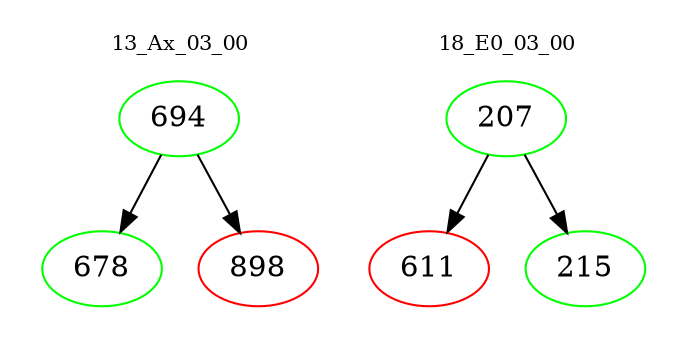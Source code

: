 digraph{
subgraph cluster_0 {
color = white
label = "13_Ax_03_00";
fontsize=10;
T0_694 [label="694", color="green"]
T0_694 -> T0_678 [color="black"]
T0_678 [label="678", color="green"]
T0_694 -> T0_898 [color="black"]
T0_898 [label="898", color="red"]
}
subgraph cluster_1 {
color = white
label = "18_E0_03_00";
fontsize=10;
T1_207 [label="207", color="green"]
T1_207 -> T1_611 [color="black"]
T1_611 [label="611", color="red"]
T1_207 -> T1_215 [color="black"]
T1_215 [label="215", color="green"]
}
}
